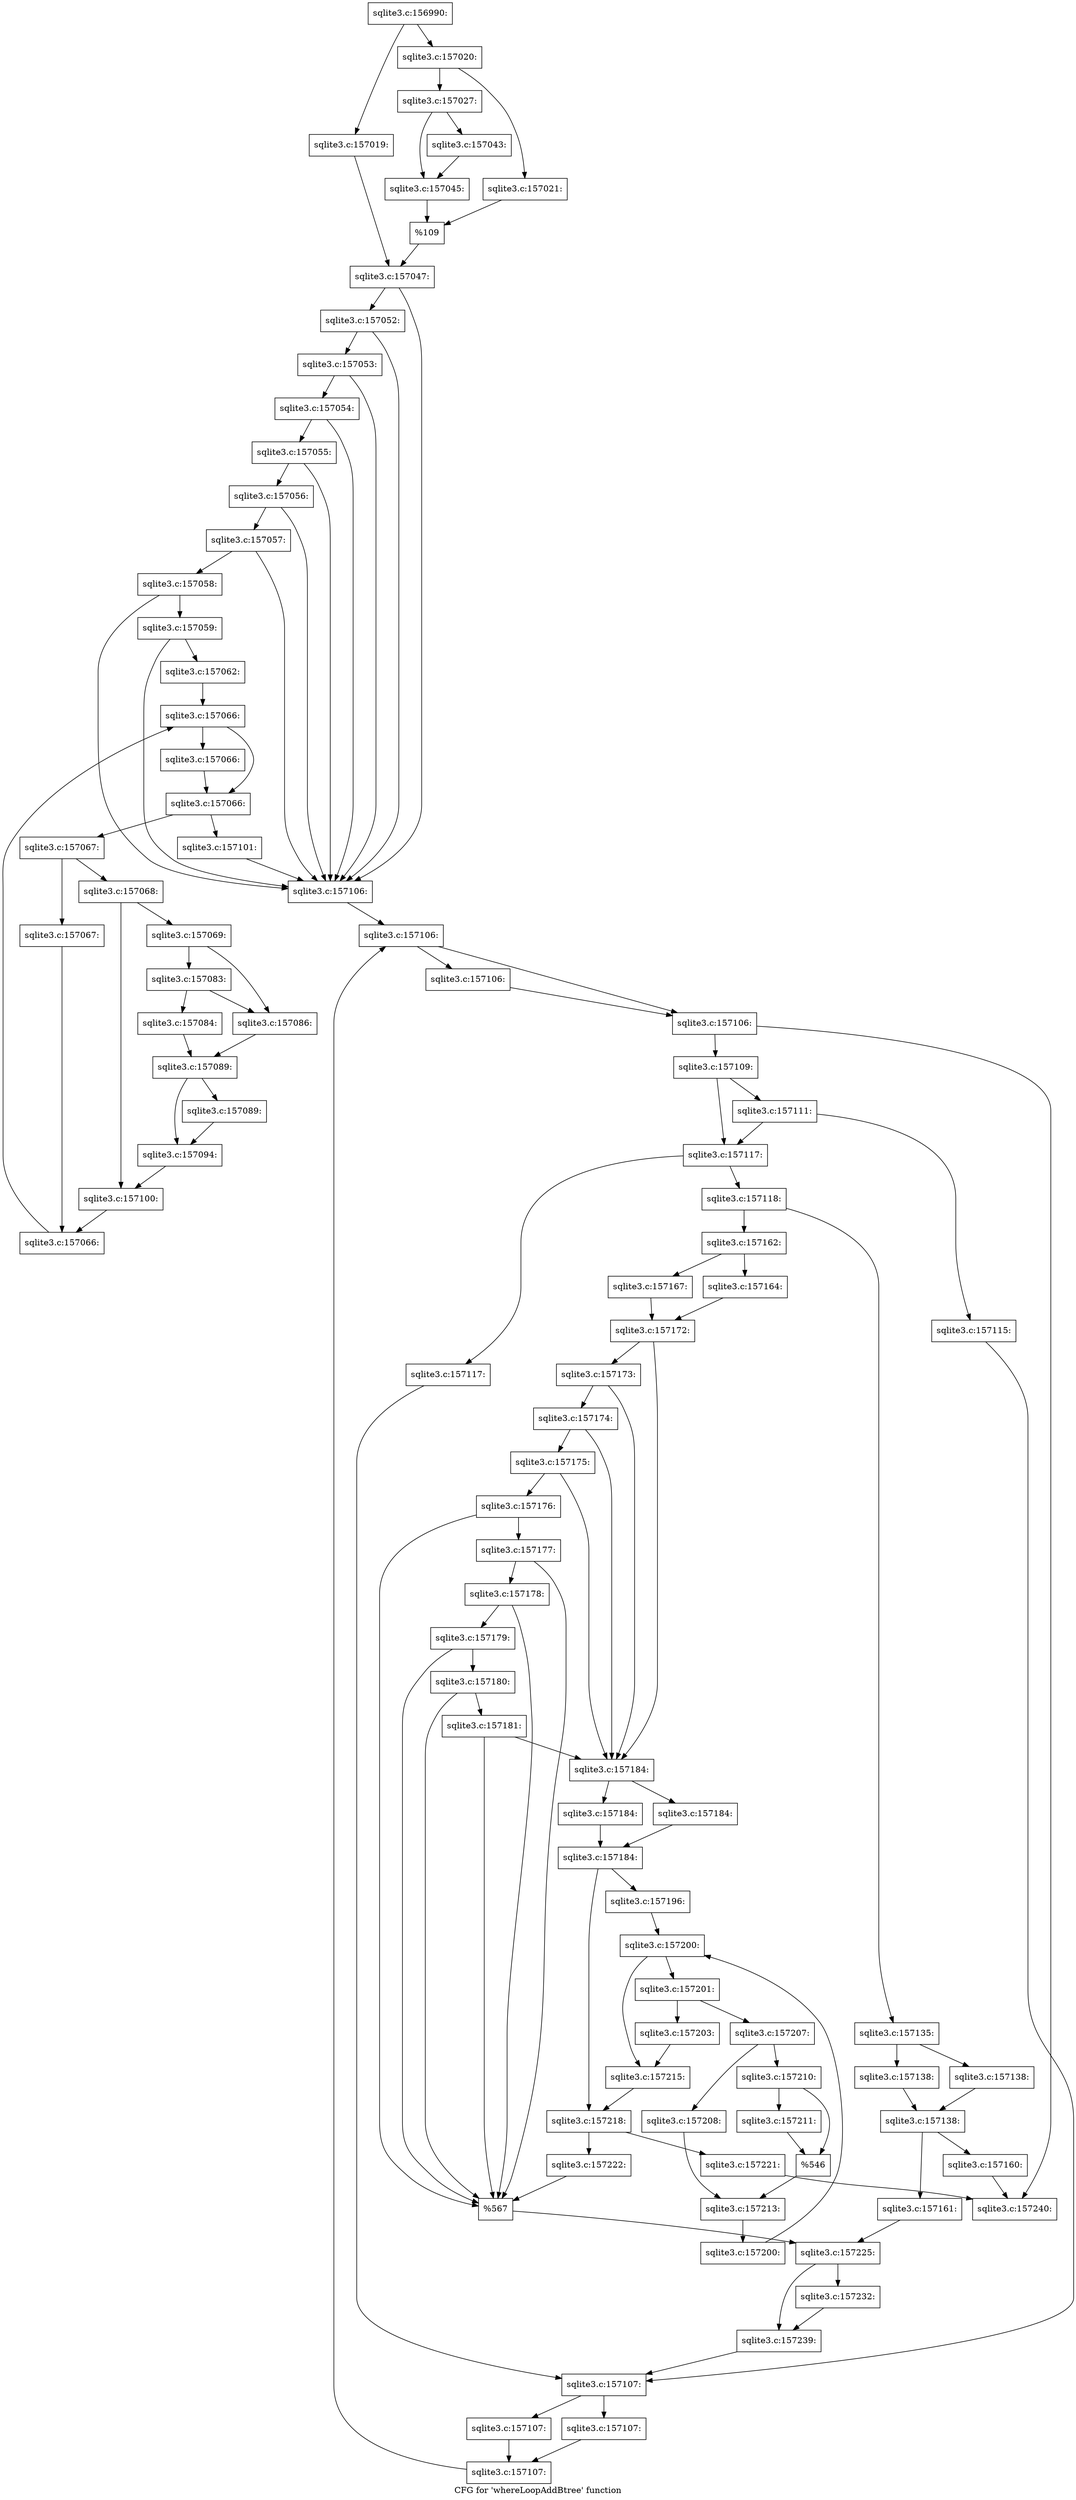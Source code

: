 digraph "CFG for 'whereLoopAddBtree' function" {
	label="CFG for 'whereLoopAddBtree' function";

	Node0x55c0f6645710 [shape=record,label="{sqlite3.c:156990:}"];
	Node0x55c0f6645710 -> Node0x55c0f975cd00;
	Node0x55c0f6645710 -> Node0x55c0f975cda0;
	Node0x55c0f975cd00 [shape=record,label="{sqlite3.c:157019:}"];
	Node0x55c0f975cd00 -> Node0x55c0f975cd50;
	Node0x55c0f975cda0 [shape=record,label="{sqlite3.c:157020:}"];
	Node0x55c0f975cda0 -> Node0x55c0f975d9f0;
	Node0x55c0f975cda0 -> Node0x55c0f975d950;
	Node0x55c0f975d950 [shape=record,label="{sqlite3.c:157021:}"];
	Node0x55c0f975d950 -> Node0x55c0f975d9a0;
	Node0x55c0f975d9f0 [shape=record,label="{sqlite3.c:157027:}"];
	Node0x55c0f975d9f0 -> Node0x55c0f97607c0;
	Node0x55c0f975d9f0 -> Node0x55c0f9760810;
	Node0x55c0f97607c0 [shape=record,label="{sqlite3.c:157043:}"];
	Node0x55c0f97607c0 -> Node0x55c0f9760810;
	Node0x55c0f9760810 [shape=record,label="{sqlite3.c:157045:}"];
	Node0x55c0f9760810 -> Node0x55c0f975d9a0;
	Node0x55c0f975d9a0 [shape=record,label="{%109}"];
	Node0x55c0f975d9a0 -> Node0x55c0f975cd50;
	Node0x55c0f975cd50 [shape=record,label="{sqlite3.c:157047:}"];
	Node0x55c0f975cd50 -> Node0x55c0f97618b0;
	Node0x55c0f975cd50 -> Node0x55c0f9761c80;
	Node0x55c0f9761c80 [shape=record,label="{sqlite3.c:157052:}"];
	Node0x55c0f9761c80 -> Node0x55c0f9761c00;
	Node0x55c0f9761c80 -> Node0x55c0f97618b0;
	Node0x55c0f9761c00 [shape=record,label="{sqlite3.c:157053:}"];
	Node0x55c0f9761c00 -> Node0x55c0f9761b80;
	Node0x55c0f9761c00 -> Node0x55c0f97618b0;
	Node0x55c0f9761b80 [shape=record,label="{sqlite3.c:157054:}"];
	Node0x55c0f9761b80 -> Node0x55c0f97618b0;
	Node0x55c0f9761b80 -> Node0x55c0f9761b00;
	Node0x55c0f9761b00 [shape=record,label="{sqlite3.c:157055:}"];
	Node0x55c0f9761b00 -> Node0x55c0f97618b0;
	Node0x55c0f9761b00 -> Node0x55c0f9761a80;
	Node0x55c0f9761a80 [shape=record,label="{sqlite3.c:157056:}"];
	Node0x55c0f9761a80 -> Node0x55c0f9761a00;
	Node0x55c0f9761a80 -> Node0x55c0f97618b0;
	Node0x55c0f9761a00 [shape=record,label="{sqlite3.c:157057:}"];
	Node0x55c0f9761a00 -> Node0x55c0f97618b0;
	Node0x55c0f9761a00 -> Node0x55c0f9761980;
	Node0x55c0f9761980 [shape=record,label="{sqlite3.c:157058:}"];
	Node0x55c0f9761980 -> Node0x55c0f97618b0;
	Node0x55c0f9761980 -> Node0x55c0f9761900;
	Node0x55c0f9761900 [shape=record,label="{sqlite3.c:157059:}"];
	Node0x55c0f9761900 -> Node0x55c0f9761860;
	Node0x55c0f9761900 -> Node0x55c0f97618b0;
	Node0x55c0f9761860 [shape=record,label="{sqlite3.c:157062:}"];
	Node0x55c0f9761860 -> Node0x55c0f9767460;
	Node0x55c0f9767460 [shape=record,label="{sqlite3.c:157066:}"];
	Node0x55c0f9767460 -> Node0x55c0f9767a30;
	Node0x55c0f9767460 -> Node0x55c0f97679e0;
	Node0x55c0f9767a30 [shape=record,label="{sqlite3.c:157066:}"];
	Node0x55c0f9767a30 -> Node0x55c0f97679e0;
	Node0x55c0f97679e0 [shape=record,label="{sqlite3.c:157066:}"];
	Node0x55c0f97679e0 -> Node0x55c0f9767960;
	Node0x55c0f97679e0 -> Node0x55c0f52d6680;
	Node0x55c0f9767960 [shape=record,label="{sqlite3.c:157067:}"];
	Node0x55c0f9767960 -> Node0x55c0f9768010;
	Node0x55c0f9767960 -> Node0x55c0f9768060;
	Node0x55c0f9768010 [shape=record,label="{sqlite3.c:157067:}"];
	Node0x55c0f9768010 -> Node0x55c0f97678d0;
	Node0x55c0f9768060 [shape=record,label="{sqlite3.c:157068:}"];
	Node0x55c0f9768060 -> Node0x55c0f9768660;
	Node0x55c0f9768060 -> Node0x55c0f97686b0;
	Node0x55c0f9768660 [shape=record,label="{sqlite3.c:157069:}"];
	Node0x55c0f9768660 -> Node0x55c0f976a670;
	Node0x55c0f9768660 -> Node0x55c0f976a6c0;
	Node0x55c0f976a6c0 [shape=record,label="{sqlite3.c:157083:}"];
	Node0x55c0f976a6c0 -> Node0x55c0f52d6720;
	Node0x55c0f976a6c0 -> Node0x55c0f976a670;
	Node0x55c0f52d6720 [shape=record,label="{sqlite3.c:157084:}"];
	Node0x55c0f52d6720 -> Node0x55c0f9768e70;
	Node0x55c0f976a670 [shape=record,label="{sqlite3.c:157086:}"];
	Node0x55c0f976a670 -> Node0x55c0f9768e70;
	Node0x55c0f9768e70 [shape=record,label="{sqlite3.c:157089:}"];
	Node0x55c0f9768e70 -> Node0x55c0f976bb90;
	Node0x55c0f9768e70 -> Node0x55c0f976bbe0;
	Node0x55c0f976bb90 [shape=record,label="{sqlite3.c:157089:}"];
	Node0x55c0f976bb90 -> Node0x55c0f976bbe0;
	Node0x55c0f976bbe0 [shape=record,label="{sqlite3.c:157094:}"];
	Node0x55c0f976bbe0 -> Node0x55c0f97686b0;
	Node0x55c0f97686b0 [shape=record,label="{sqlite3.c:157100:}"];
	Node0x55c0f97686b0 -> Node0x55c0f97678d0;
	Node0x55c0f97678d0 [shape=record,label="{sqlite3.c:157066:}"];
	Node0x55c0f97678d0 -> Node0x55c0f9767460;
	Node0x55c0f52d6680 [shape=record,label="{sqlite3.c:157101:}"];
	Node0x55c0f52d6680 -> Node0x55c0f97618b0;
	Node0x55c0f97618b0 [shape=record,label="{sqlite3.c:157106:}"];
	Node0x55c0f97618b0 -> Node0x55c0f976de70;
	Node0x55c0f976de70 [shape=record,label="{sqlite3.c:157106:}"];
	Node0x55c0f976de70 -> Node0x55c0f976e160;
	Node0x55c0f976de70 -> Node0x55c0f976e110;
	Node0x55c0f976e160 [shape=record,label="{sqlite3.c:157106:}"];
	Node0x55c0f976e160 -> Node0x55c0f976e110;
	Node0x55c0f976e110 [shape=record,label="{sqlite3.c:157106:}"];
	Node0x55c0f976e110 -> Node0x55c0f976e090;
	Node0x55c0f976e110 -> Node0x55c0f976dde0;
	Node0x55c0f976e090 [shape=record,label="{sqlite3.c:157109:}"];
	Node0x55c0f976e090 -> Node0x55c0f976f150;
	Node0x55c0f976e090 -> Node0x55c0f976f100;
	Node0x55c0f976f150 [shape=record,label="{sqlite3.c:157111:}"];
	Node0x55c0f976f150 -> Node0x55c0f976f100;
	Node0x55c0f976f150 -> Node0x55c0f976f0b0;
	Node0x55c0f976f0b0 [shape=record,label="{sqlite3.c:157115:}"];
	Node0x55c0f976f0b0 -> Node0x55c0f976e000;
	Node0x55c0f976f100 [shape=record,label="{sqlite3.c:157117:}"];
	Node0x55c0f976f100 -> Node0x55c0f66fadb0;
	Node0x55c0f976f100 -> Node0x55c0f97703e0;
	Node0x55c0f66fadb0 [shape=record,label="{sqlite3.c:157117:}"];
	Node0x55c0f66fadb0 -> Node0x55c0f976e000;
	Node0x55c0f97703e0 [shape=record,label="{sqlite3.c:157118:}"];
	Node0x55c0f97703e0 -> Node0x55c0f66fad60;
	Node0x55c0f97703e0 -> Node0x55c0f97736e0;
	Node0x55c0f66fad60 [shape=record,label="{sqlite3.c:157135:}"];
	Node0x55c0f66fad60 -> Node0x55c0f9773d90;
	Node0x55c0f66fad60 -> Node0x55c0f9773de0;
	Node0x55c0f9773d90 [shape=record,label="{sqlite3.c:157138:}"];
	Node0x55c0f9773d90 -> Node0x55c0f9773e30;
	Node0x55c0f9773de0 [shape=record,label="{sqlite3.c:157138:}"];
	Node0x55c0f9773de0 -> Node0x55c0f9773e30;
	Node0x55c0f9773e30 [shape=record,label="{sqlite3.c:157138:}"];
	Node0x55c0f9773e30 -> Node0x55c0f66dac60;
	Node0x55c0f9773e30 -> Node0x55c0f976fd00;
	Node0x55c0f66dac60 [shape=record,label="{sqlite3.c:157160:}"];
	Node0x55c0f66dac60 -> Node0x55c0f976dde0;
	Node0x55c0f976fd00 [shape=record,label="{sqlite3.c:157161:}"];
	Node0x55c0f976fd00 -> Node0x55c0f97733d0;
	Node0x55c0f97736e0 [shape=record,label="{sqlite3.c:157162:}"];
	Node0x55c0f97736e0 -> Node0x55c0f9775b50;
	Node0x55c0f97736e0 -> Node0x55c0f9775bf0;
	Node0x55c0f9775b50 [shape=record,label="{sqlite3.c:157164:}"];
	Node0x55c0f9775b50 -> Node0x55c0f9775ba0;
	Node0x55c0f9775bf0 [shape=record,label="{sqlite3.c:157167:}"];
	Node0x55c0f9775bf0 -> Node0x55c0f9775ba0;
	Node0x55c0f9775ba0 [shape=record,label="{sqlite3.c:157172:}"];
	Node0x55c0f9775ba0 -> Node0x55c0f9777380;
	Node0x55c0f9775ba0 -> Node0x55c0f97775a0;
	Node0x55c0f97775a0 [shape=record,label="{sqlite3.c:157173:}"];
	Node0x55c0f97775a0 -> Node0x55c0f9777520;
	Node0x55c0f97775a0 -> Node0x55c0f9777380;
	Node0x55c0f9777520 [shape=record,label="{sqlite3.c:157174:}"];
	Node0x55c0f9777520 -> Node0x55c0f9777380;
	Node0x55c0f9777520 -> Node0x55c0f97774a0;
	Node0x55c0f97774a0 [shape=record,label="{sqlite3.c:157175:}"];
	Node0x55c0f97774a0 -> Node0x55c0f9777380;
	Node0x55c0f97774a0 -> Node0x55c0f9777420;
	Node0x55c0f9777420 [shape=record,label="{sqlite3.c:157176:}"];
	Node0x55c0f9777420 -> Node0x55c0f9778700;
	Node0x55c0f9777420 -> Node0x55c0f97773d0;
	Node0x55c0f9778700 [shape=record,label="{sqlite3.c:157177:}"];
	Node0x55c0f9778700 -> Node0x55c0f9778680;
	Node0x55c0f9778700 -> Node0x55c0f97773d0;
	Node0x55c0f9778680 [shape=record,label="{sqlite3.c:157178:}"];
	Node0x55c0f9778680 -> Node0x55c0f9778600;
	Node0x55c0f9778680 -> Node0x55c0f97773d0;
	Node0x55c0f9778600 [shape=record,label="{sqlite3.c:157179:}"];
	Node0x55c0f9778600 -> Node0x55c0f9778580;
	Node0x55c0f9778600 -> Node0x55c0f97773d0;
	Node0x55c0f9778580 [shape=record,label="{sqlite3.c:157180:}"];
	Node0x55c0f9778580 -> Node0x55c0f9778500;
	Node0x55c0f9778580 -> Node0x55c0f97773d0;
	Node0x55c0f9778500 [shape=record,label="{sqlite3.c:157181:}"];
	Node0x55c0f9778500 -> Node0x55c0f9777380;
	Node0x55c0f9778500 -> Node0x55c0f97773d0;
	Node0x55c0f9777380 [shape=record,label="{sqlite3.c:157184:}"];
	Node0x55c0f9777380 -> Node0x55c0f977a460;
	Node0x55c0f9777380 -> Node0x55c0f977a4b0;
	Node0x55c0f977a460 [shape=record,label="{sqlite3.c:157184:}"];
	Node0x55c0f977a460 -> Node0x55c0f977a500;
	Node0x55c0f977a4b0 [shape=record,label="{sqlite3.c:157184:}"];
	Node0x55c0f977a4b0 -> Node0x55c0f977a500;
	Node0x55c0f977a500 [shape=record,label="{sqlite3.c:157184:}"];
	Node0x55c0f977a500 -> Node0x55c0f977b830;
	Node0x55c0f977a500 -> Node0x55c0f977b880;
	Node0x55c0f977b830 [shape=record,label="{sqlite3.c:157196:}"];
	Node0x55c0f977b830 -> Node0x55c0f977d100;
	Node0x55c0f977d100 [shape=record,label="{sqlite3.c:157200:}"];
	Node0x55c0f977d100 -> Node0x55c0f977d320;
	Node0x55c0f977d100 -> Node0x55c0f977cf50;
	Node0x55c0f977d320 [shape=record,label="{sqlite3.c:157201:}"];
	Node0x55c0f977d320 -> Node0x55c0f977e040;
	Node0x55c0f977d320 -> Node0x55c0f977dff0;
	Node0x55c0f977dff0 [shape=record,label="{sqlite3.c:157203:}"];
	Node0x55c0f977dff0 -> Node0x55c0f977cf50;
	Node0x55c0f977e040 [shape=record,label="{sqlite3.c:157207:}"];
	Node0x55c0f977e040 -> Node0x55c0f5f124a0;
	Node0x55c0f977e040 -> Node0x55c0f977ede0;
	Node0x55c0f5f124a0 [shape=record,label="{sqlite3.c:157208:}"];
	Node0x55c0f5f124a0 -> Node0x55c0f977e810;
	Node0x55c0f977ede0 [shape=record,label="{sqlite3.c:157210:}"];
	Node0x55c0f977ede0 -> Node0x55c0f977f840;
	Node0x55c0f977ede0 -> Node0x55c0f977f890;
	Node0x55c0f977f840 [shape=record,label="{sqlite3.c:157211:}"];
	Node0x55c0f977f840 -> Node0x55c0f977f890;
	Node0x55c0f977f890 [shape=record,label="{%546}"];
	Node0x55c0f977f890 -> Node0x55c0f977e810;
	Node0x55c0f977e810 [shape=record,label="{sqlite3.c:157213:}"];
	Node0x55c0f977e810 -> Node0x55c0f977d290;
	Node0x55c0f977d290 [shape=record,label="{sqlite3.c:157200:}"];
	Node0x55c0f977d290 -> Node0x55c0f977d100;
	Node0x55c0f977cf50 [shape=record,label="{sqlite3.c:157215:}"];
	Node0x55c0f977cf50 -> Node0x55c0f977b880;
	Node0x55c0f977b880 [shape=record,label="{sqlite3.c:157218:}"];
	Node0x55c0f977b880 -> Node0x55c0f9781690;
	Node0x55c0f977b880 -> Node0x55c0f97816e0;
	Node0x55c0f9781690 [shape=record,label="{sqlite3.c:157221:}"];
	Node0x55c0f9781690 -> Node0x55c0f976dde0;
	Node0x55c0f97816e0 [shape=record,label="{sqlite3.c:157222:}"];
	Node0x55c0f97816e0 -> Node0x55c0f97773d0;
	Node0x55c0f97773d0 [shape=record,label="{%567}"];
	Node0x55c0f97773d0 -> Node0x55c0f97733d0;
	Node0x55c0f97733d0 [shape=record,label="{sqlite3.c:157225:}"];
	Node0x55c0f97733d0 -> Node0x55c0f66dad00;
	Node0x55c0f97733d0 -> Node0x55c0f9782650;
	Node0x55c0f66dad00 [shape=record,label="{sqlite3.c:157232:}"];
	Node0x55c0f66dad00 -> Node0x55c0f9782650;
	Node0x55c0f9782650 [shape=record,label="{sqlite3.c:157239:}"];
	Node0x55c0f9782650 -> Node0x55c0f976e000;
	Node0x55c0f976e000 [shape=record,label="{sqlite3.c:157107:}"];
	Node0x55c0f976e000 -> Node0x55c0f9783120;
	Node0x55c0f976e000 -> Node0x55c0f9783170;
	Node0x55c0f9783120 [shape=record,label="{sqlite3.c:157107:}"];
	Node0x55c0f9783120 -> Node0x55c0f97831c0;
	Node0x55c0f9783170 [shape=record,label="{sqlite3.c:157107:}"];
	Node0x55c0f9783170 -> Node0x55c0f97831c0;
	Node0x55c0f97831c0 [shape=record,label="{sqlite3.c:157107:}"];
	Node0x55c0f97831c0 -> Node0x55c0f976de70;
	Node0x55c0f976dde0 [shape=record,label="{sqlite3.c:157240:}"];
}
